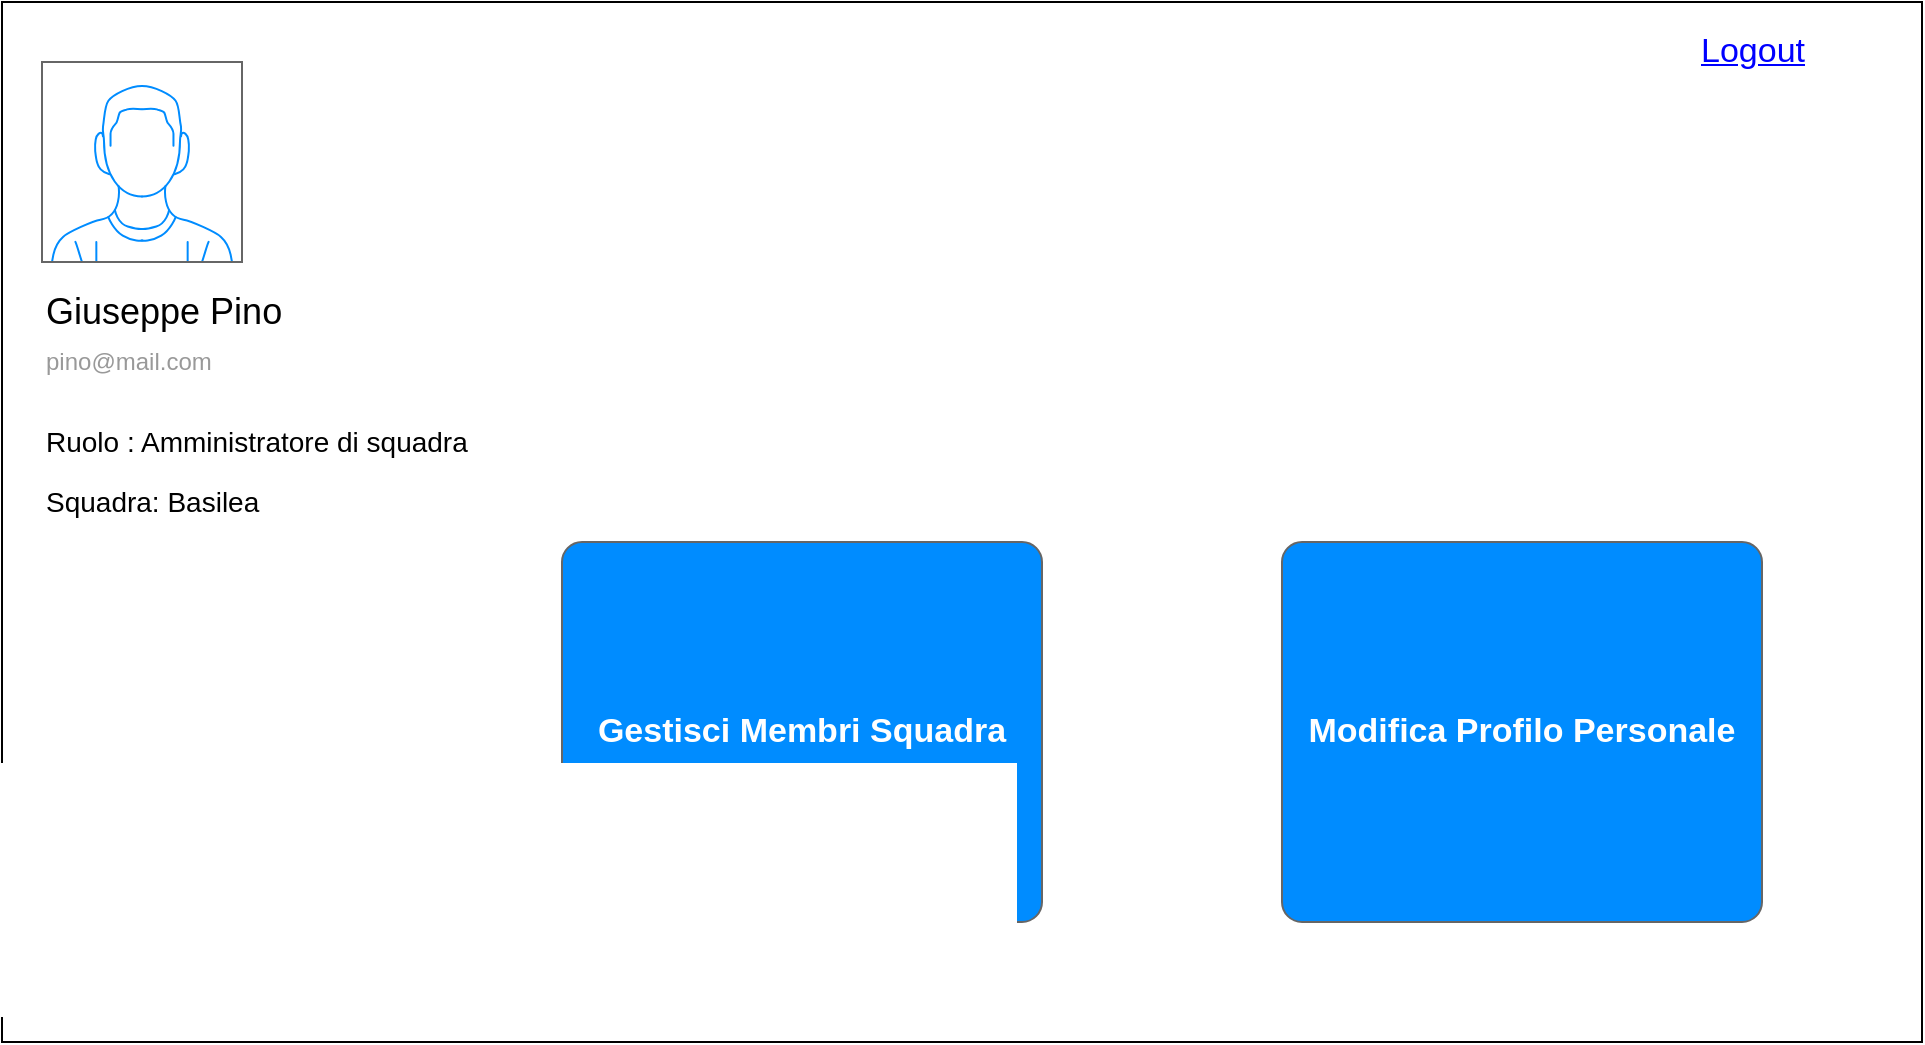 <mxfile version="12.5.3" type="device"><diagram id="bzgB3iF7zOTnyQcpXf3N" name="Page-1"><mxGraphModel dx="1024" dy="592" grid="1" gridSize="10" guides="1" tooltips="1" connect="1" arrows="1" fold="1" page="1" pageScale="1" pageWidth="1169" pageHeight="827" math="0" shadow="0"><root><mxCell id="0"/><mxCell id="1" parent="0"/><mxCell id="4DFVGxGWCjPMtMnNygpk-17" value="" style="rounded=0;whiteSpace=wrap;html=1;" parent="1" vertex="1"><mxGeometry x="20" y="10" width="960" height="520" as="geometry"/></mxCell><mxCell id="4DFVGxGWCjPMtMnNygpk-1" value="" style="verticalLabelPosition=bottom;shadow=0;dashed=0;align=center;html=1;verticalAlign=top;strokeWidth=1;shape=mxgraph.mockup.containers.userMale;strokeColor=#666666;strokeColor2=#008cff;" parent="1" vertex="1"><mxGeometry x="40" y="40" width="100" height="100" as="geometry"/></mxCell><mxCell id="4DFVGxGWCjPMtMnNygpk-2" value="&lt;font style=&quot;font-size: 18px&quot;&gt;Giuseppe Pino&lt;br&gt;&lt;/font&gt;" style="text;html=1;strokeColor=none;fillColor=none;align=left;verticalAlign=middle;whiteSpace=wrap;rounded=0;" parent="1" vertex="1"><mxGeometry x="40" y="150" width="130" height="30" as="geometry"/></mxCell><mxCell id="4DFVGxGWCjPMtMnNygpk-6" value="&lt;font color=&quot;#999999&quot;&gt;pino@mail.com&lt;/font&gt;" style="text;html=1;strokeColor=none;fillColor=none;align=left;verticalAlign=middle;whiteSpace=wrap;rounded=0;" parent="1" vertex="1"><mxGeometry x="40" y="180" width="140" height="20" as="geometry"/></mxCell><mxCell id="4DFVGxGWCjPMtMnNygpk-10" value="Ruolo : Amministratore di squadra" style="text;html=1;align=left;verticalAlign=middle;resizable=0;points=[];autosize=1;fontSize=14;" parent="1" vertex="1"><mxGeometry x="40" y="220" width="230" height="20" as="geometry"/></mxCell><mxCell id="4DFVGxGWCjPMtMnNygpk-11" value="Logout" style="shape=rectangle;strokeColor=none;fillColor=none;linkText=;fontSize=17;fontColor=#0000ff;fontStyle=4;html=1;align=center;" parent="1" vertex="1"><mxGeometry x="820" y="20" width="150" height="30" as="geometry"/></mxCell><mxCell id="4DFVGxGWCjPMtMnNygpk-12" value="Gestisci Membri Squadra" style="strokeWidth=1;shadow=0;dashed=0;align=center;html=1;shape=mxgraph.mockup.buttons.button;strokeColor=#666666;fontColor=#ffffff;mainText=;buttonStyle=round;fontSize=17;fontStyle=1;fillColor=#008cff;whiteSpace=wrap;" parent="1" vertex="1"><mxGeometry x="300" y="280" width="240" height="190" as="geometry"/></mxCell><mxCell id="QajKFbMABFOOlUBBiWZg-1" value="&lt;font style=&quot;font-size: 14px&quot;&gt;Squadra: Basilea&lt;/font&gt;" style="text;html=1;align=left;verticalAlign=middle;resizable=0;points=[];autosize=1;" parent="1" vertex="1"><mxGeometry x="40" y="250" width="120" height="20" as="geometry"/></mxCell><mxCell id="QajKFbMABFOOlUBBiWZg-3" value="Modifica Profilo Personale" style="strokeWidth=1;shadow=0;dashed=0;align=center;html=1;shape=mxgraph.mockup.buttons.button;strokeColor=#666666;fontColor=#ffffff;mainText=;buttonStyle=round;fontSize=17;fontStyle=1;fillColor=#008cff;whiteSpace=wrap;" parent="1" vertex="1"><mxGeometry x="660" y="280" width="240" height="190" as="geometry"/></mxCell></root></mxGraphModel></diagram></mxfile>